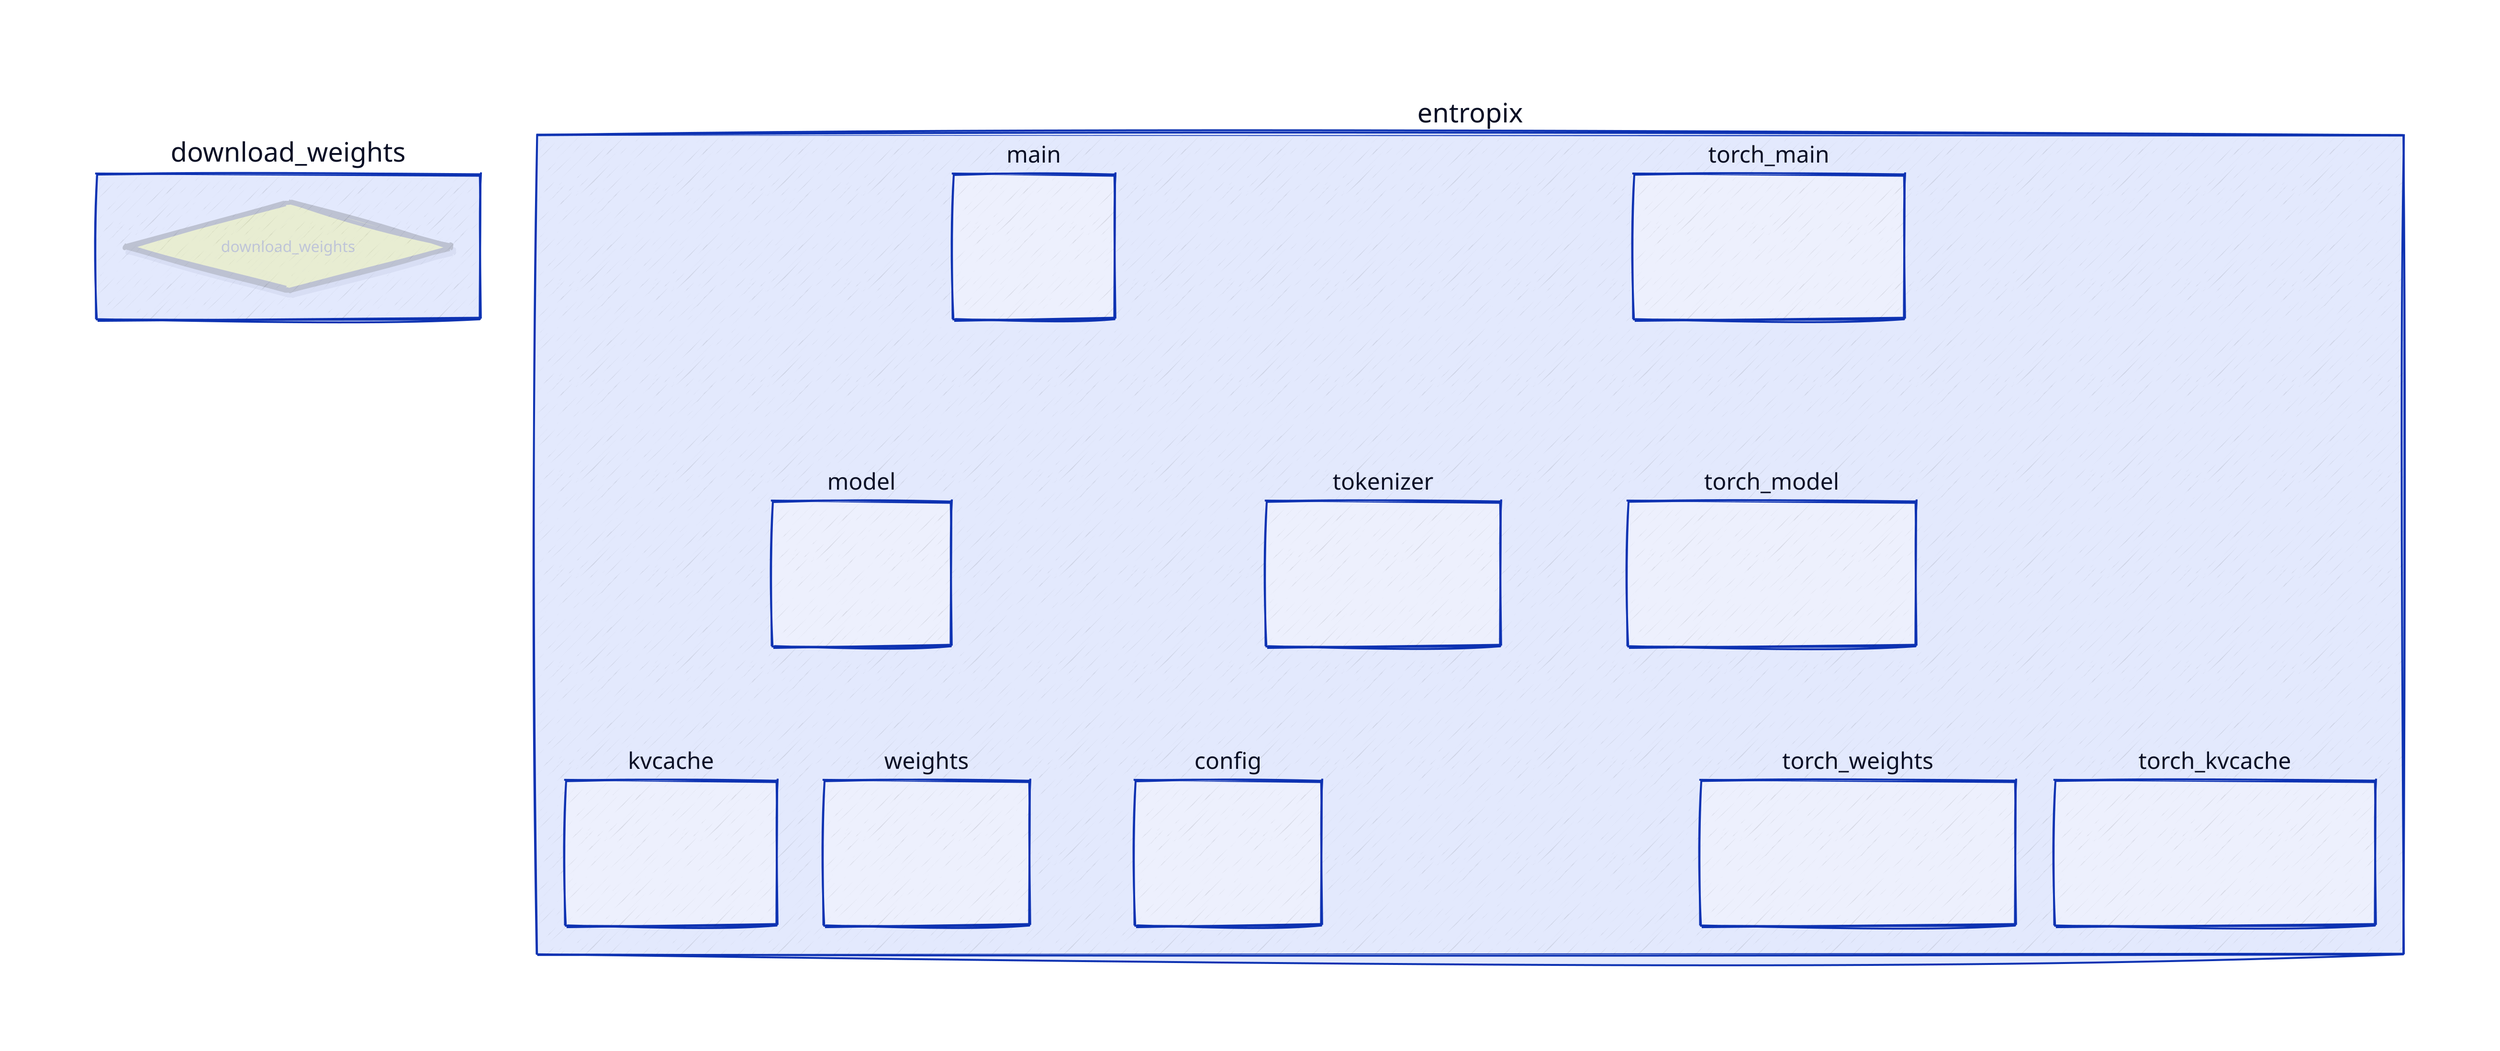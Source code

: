 vars: {
  d2-config: {
    sketch: true
  }
}
classes: {
  file: {
    label: ""
    shape: diamond
    style: {
      fill: yellow
      shadow: true
    }
  }
}

classes: {
  class: {
    label: ""
    shape: hexagon
    style: {
      fill: lightblue
      shadow: true
    }
  }
}

classes: {
  function: {
    label: ""
    shape: rectangle
    style: {
      fill: white
      shadow: false
    }
  }
}
download_weights.download_weights.class: file
download_weights.download_weights.label: "download_weights"
download_weights.download_weights: {
  style: {
    opacity: 0.17
    stroke: "black"
    stroke-width: 4
    shadow: true
  }
}
entropix.config.config.class: file
entropix.config.config.label: "config"
entropix.config.config: {
  style: {
    opacity: 0.00
    stroke: "black"
    stroke-width: 4
    shadow: true
  }
}
entropix.kvcache.kvcache.class: file
entropix.kvcache.kvcache.label: "kvcache"
entropix.kvcache.kvcache: {
  style: {
    opacity: 0.00
    stroke: "black"
    stroke-width: 4
    shadow: true
  }
}
entropix.main.main.class: file
entropix.main.main.label: "main"
entropix.main.main: {
  style: {
    opacity: 0.00
    stroke: "black"
    stroke-width: 4
    shadow: true
  }
}
entropix.model.model.class: file
entropix.model.model.label: "model"
entropix.model.model: {
  style: {
    opacity: 0.00
    stroke: "black"
    stroke-width: 4
    shadow: true
  }
}
entropix.tokenizer.tokenizer.class: file
entropix.tokenizer.tokenizer.label: "tokenizer"
entropix.tokenizer.tokenizer: {
  style: {
    opacity: 0.00
    stroke: "black"
    stroke-width: 4
    shadow: true
  }
}
entropix.torch_kvcache.torch_kvcache.class: file
entropix.torch_kvcache.torch_kvcache.label: "torch_kvcache"
entropix.torch_kvcache.torch_kvcache: {
  style: {
    opacity: 0.00
    stroke: "black"
    stroke-width: 4
    shadow: true
  }
}
entropix.torch_main.torch_main.class: file
entropix.torch_main.torch_main.label: "torch_main"
entropix.torch_main.torch_main: {
  style: {
    opacity: 0.00
    stroke: "black"
    stroke-width: 4
    shadow: true
  }
}
entropix.torch_model.torch_model.class: file
entropix.torch_model.torch_model.label: "torch_model"
entropix.torch_model.torch_model: {
  style: {
    opacity: 0.00
    stroke: "black"
    stroke-width: 4
    shadow: true
  }
}
entropix.torch_weights.torch_weights.class: file
entropix.torch_weights.torch_weights.label: "torch_weights"
entropix.torch_weights.torch_weights: {
  style: {
    opacity: 0.00
    stroke: "black"
    stroke-width: 4
    shadow: true
  }
}
entropix.weights.weights.class: file
entropix.weights.weights.label: "weights"
entropix.weights.weights: {
  style: {
    opacity: 0.00
    stroke: "black"
    stroke-width: 4
    shadow: true
  }
}
entropix.main.main -> entropix.model.model: {
  style.stroke: red
  style.opacity: 0.00
  style.stroke-width: 2
  style.stroke-dash: 5
  style.animated: true
}
entropix.main.main -> entropix.config.config: {
  style.stroke: red
  style.opacity: 0.00
  style.stroke-width: 2
  style.stroke-dash: 5
  style.animated: true
}
entropix.main.main -> entropix.tokenizer.tokenizer: {
  style.stroke: red
  style.opacity: 0.00
  style.stroke-width: 2
  style.stroke-dash: 5
  style.animated: true
}
entropix.main.main -> entropix.weights.weights: {
  style.stroke: red
  style.opacity: 0.00
  style.stroke-width: 2
  style.stroke-dash: 5
  style.animated: true
}
entropix.main.main -> entropix.kvcache.kvcache: {
  style.stroke: red
  style.opacity: 0.00
  style.stroke-width: 2
  style.stroke-dash: 5
  style.animated: true
}
entropix.model.model -> entropix.config.config: {
  style.stroke: red
  style.opacity: 0.00
  style.stroke-width: 2
  style.stroke-dash: 5
  style.animated: true
}
entropix.model.model -> entropix.kvcache.kvcache: {
  style.stroke: red
  style.opacity: 0.00
  style.stroke-width: 2
  style.stroke-dash: 5
  style.animated: true
}
entropix.model.model -> entropix.weights.weights: {
  style.stroke: red
  style.opacity: 0.00
  style.stroke-width: 2
  style.stroke-dash: 5
  style.animated: true
}
entropix.torch_main.torch_main -> entropix.config.config: {
  style.stroke: red
  style.opacity: 0.00
  style.stroke-width: 2
  style.stroke-dash: 5
  style.animated: true
}
entropix.torch_main.torch_main -> entropix.torch_model.torch_model: {
  style.stroke: red
  style.opacity: 0.00
  style.stroke-width: 2
  style.stroke-dash: 5
  style.animated: true
}
entropix.torch_main.torch_main -> entropix.torch_weights.torch_weights: {
  style.stroke: red
  style.opacity: 0.00
  style.stroke-width: 2
  style.stroke-dash: 5
  style.animated: true
}
entropix.torch_main.torch_main -> entropix.torch_kvcache.torch_kvcache: {
  style.stroke: red
  style.opacity: 0.00
  style.stroke-width: 2
  style.stroke-dash: 5
  style.animated: true
}
entropix.torch_main.torch_main -> entropix.tokenizer.tokenizer: {
  style.stroke: red
  style.opacity: 0.00
  style.stroke-width: 2
  style.stroke-dash: 5
  style.animated: true
}
entropix.torch_model.torch_model -> entropix.config.config: {
  style.stroke: red
  style.opacity: 0.00
  style.stroke-width: 2
  style.stroke-dash: 5
  style.animated: true
}
entropix.torch_model.torch_model -> entropix.torch_weights.torch_weights: {
  style.stroke: red
  style.opacity: 0.00
  style.stroke-width: 2
  style.stroke-dash: 5
  style.animated: true
}
entropix.torch_model.torch_model -> entropix.torch_kvcache.torch_kvcache: {
  style.stroke: red
  style.opacity: 0.00
  style.stroke-width: 2
  style.stroke-dash: 5
  style.animated: true
}